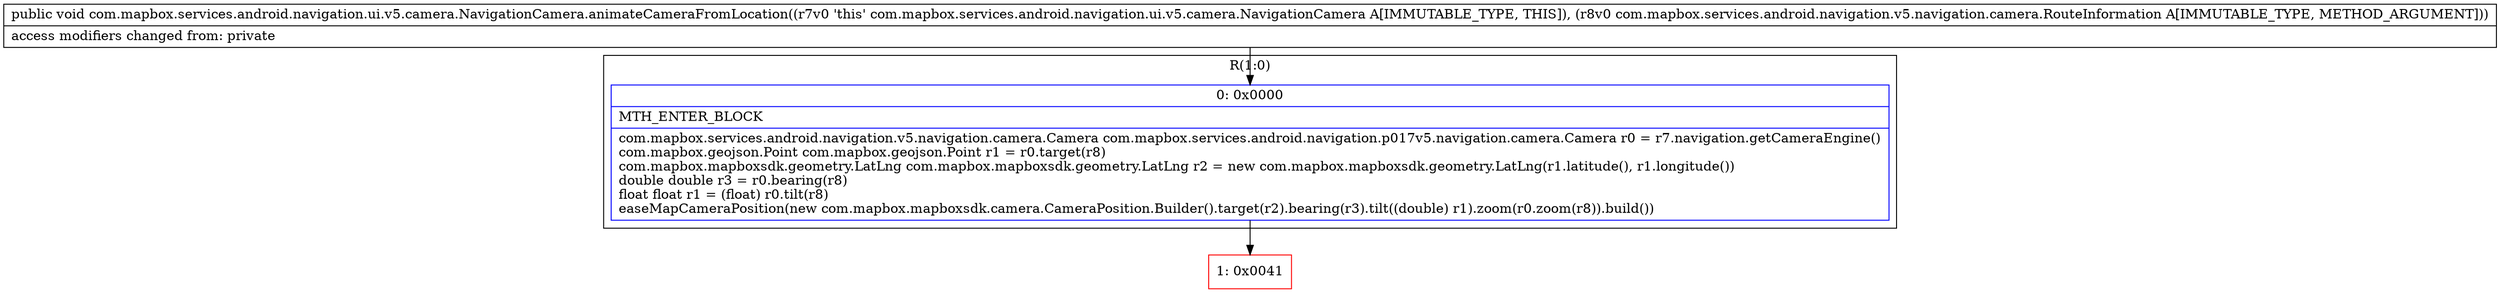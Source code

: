 digraph "CFG forcom.mapbox.services.android.navigation.ui.v5.camera.NavigationCamera.animateCameraFromLocation(Lcom\/mapbox\/services\/android\/navigation\/v5\/navigation\/camera\/RouteInformation;)V" {
subgraph cluster_Region_333990617 {
label = "R(1:0)";
node [shape=record,color=blue];
Node_0 [shape=record,label="{0\:\ 0x0000|MTH_ENTER_BLOCK\l|com.mapbox.services.android.navigation.v5.navigation.camera.Camera com.mapbox.services.android.navigation.p017v5.navigation.camera.Camera r0 = r7.navigation.getCameraEngine()\lcom.mapbox.geojson.Point com.mapbox.geojson.Point r1 = r0.target(r8)\lcom.mapbox.mapboxsdk.geometry.LatLng com.mapbox.mapboxsdk.geometry.LatLng r2 = new com.mapbox.mapboxsdk.geometry.LatLng(r1.latitude(), r1.longitude())\ldouble double r3 = r0.bearing(r8)\lfloat float r1 = (float) r0.tilt(r8)\leaseMapCameraPosition(new com.mapbox.mapboxsdk.camera.CameraPosition.Builder().target(r2).bearing(r3).tilt((double) r1).zoom(r0.zoom(r8)).build())\l}"];
}
Node_1 [shape=record,color=red,label="{1\:\ 0x0041}"];
MethodNode[shape=record,label="{public void com.mapbox.services.android.navigation.ui.v5.camera.NavigationCamera.animateCameraFromLocation((r7v0 'this' com.mapbox.services.android.navigation.ui.v5.camera.NavigationCamera A[IMMUTABLE_TYPE, THIS]), (r8v0 com.mapbox.services.android.navigation.v5.navigation.camera.RouteInformation A[IMMUTABLE_TYPE, METHOD_ARGUMENT]))  | access modifiers changed from: private\l}"];
MethodNode -> Node_0;
Node_0 -> Node_1;
}

